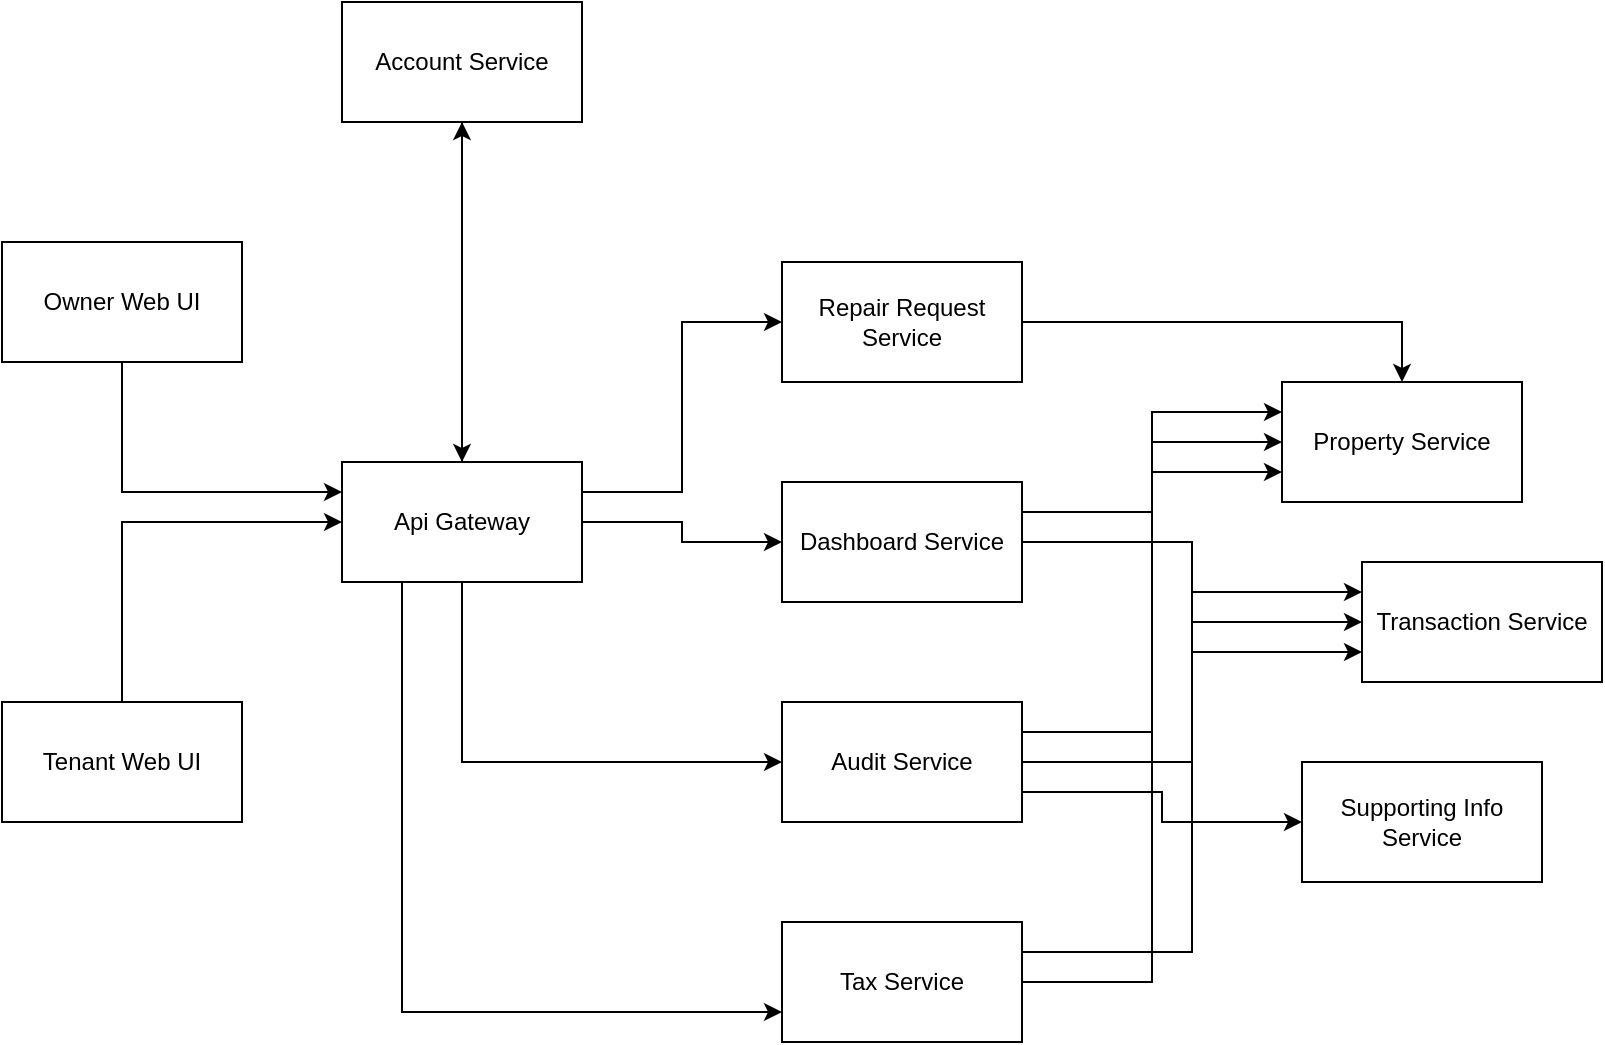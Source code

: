 <mxfile version="21.3.8" type="github">
  <diagram name="Page-1" id="-iYjPRuY2ZhJhJXfoX31">
    <mxGraphModel dx="1379" dy="1896" grid="1" gridSize="10" guides="1" tooltips="1" connect="1" arrows="1" fold="1" page="1" pageScale="1" pageWidth="850" pageHeight="1100" math="0" shadow="0">
      <root>
        <mxCell id="0" />
        <mxCell id="1" parent="0" />
        <mxCell id="F0wVQ8CYgLAxEeg6NbIQ-5" style="edgeStyle=orthogonalEdgeStyle;rounded=0;orthogonalLoop=1;jettySize=auto;html=1;entryX=0.5;entryY=1;entryDx=0;entryDy=0;" edge="1" parent="1" source="TqfyVuyOttuAByPwd0qp-1" target="F0wVQ8CYgLAxEeg6NbIQ-3">
          <mxGeometry relative="1" as="geometry" />
        </mxCell>
        <mxCell id="F0wVQ8CYgLAxEeg6NbIQ-12" style="edgeStyle=orthogonalEdgeStyle;rounded=0;orthogonalLoop=1;jettySize=auto;html=1;exitX=1;exitY=0.5;exitDx=0;exitDy=0;entryX=0;entryY=0.5;entryDx=0;entryDy=0;" edge="1" parent="1" source="TqfyVuyOttuAByPwd0qp-1" target="F0wVQ8CYgLAxEeg6NbIQ-1">
          <mxGeometry relative="1" as="geometry" />
        </mxCell>
        <mxCell id="F0wVQ8CYgLAxEeg6NbIQ-15" style="edgeStyle=orthogonalEdgeStyle;rounded=0;orthogonalLoop=1;jettySize=auto;html=1;exitX=0.5;exitY=1;exitDx=0;exitDy=0;entryX=0;entryY=0.5;entryDx=0;entryDy=0;" edge="1" parent="1" source="TqfyVuyOttuAByPwd0qp-1" target="F0wVQ8CYgLAxEeg6NbIQ-9">
          <mxGeometry relative="1" as="geometry">
            <Array as="points">
              <mxPoint x="250" y="-310" />
            </Array>
          </mxGeometry>
        </mxCell>
        <mxCell id="F0wVQ8CYgLAxEeg6NbIQ-21" style="edgeStyle=orthogonalEdgeStyle;rounded=0;orthogonalLoop=1;jettySize=auto;html=1;exitX=0.25;exitY=1;exitDx=0;exitDy=0;entryX=0;entryY=0.75;entryDx=0;entryDy=0;" edge="1" parent="1" source="TqfyVuyOttuAByPwd0qp-1" target="F0wVQ8CYgLAxEeg6NbIQ-8">
          <mxGeometry relative="1" as="geometry" />
        </mxCell>
        <mxCell id="F0wVQ8CYgLAxEeg6NbIQ-31" style="edgeStyle=orthogonalEdgeStyle;rounded=0;orthogonalLoop=1;jettySize=auto;html=1;exitX=1;exitY=0.25;exitDx=0;exitDy=0;entryX=0;entryY=0.5;entryDx=0;entryDy=0;" edge="1" parent="1" source="TqfyVuyOttuAByPwd0qp-1" target="F0wVQ8CYgLAxEeg6NbIQ-30">
          <mxGeometry relative="1" as="geometry" />
        </mxCell>
        <mxCell id="TqfyVuyOttuAByPwd0qp-1" value="Api Gateway&lt;br&gt;" style="rounded=0;whiteSpace=wrap;html=1;" parent="1" vertex="1">
          <mxGeometry x="190" y="-460" width="120" height="60" as="geometry" />
        </mxCell>
        <mxCell id="TqfyVuyOttuAByPwd0qp-25" style="edgeStyle=orthogonalEdgeStyle;rounded=0;orthogonalLoop=1;jettySize=auto;html=1;exitX=0.5;exitY=1;exitDx=0;exitDy=0;entryX=0;entryY=0.25;entryDx=0;entryDy=0;" parent="1" source="TqfyVuyOttuAByPwd0qp-22" target="TqfyVuyOttuAByPwd0qp-1" edge="1">
          <mxGeometry relative="1" as="geometry" />
        </mxCell>
        <mxCell id="TqfyVuyOttuAByPwd0qp-22" value="Owner Web UI&lt;br&gt;" style="rounded=0;whiteSpace=wrap;html=1;" parent="1" vertex="1">
          <mxGeometry x="20" y="-570" width="120" height="60" as="geometry" />
        </mxCell>
        <mxCell id="TqfyVuyOttuAByPwd0qp-29" style="edgeStyle=orthogonalEdgeStyle;rounded=0;orthogonalLoop=1;jettySize=auto;html=1;exitX=0.5;exitY=0;exitDx=0;exitDy=0;entryX=0;entryY=0.5;entryDx=0;entryDy=0;" parent="1" source="TqfyVuyOttuAByPwd0qp-23" target="TqfyVuyOttuAByPwd0qp-1" edge="1">
          <mxGeometry relative="1" as="geometry" />
        </mxCell>
        <mxCell id="TqfyVuyOttuAByPwd0qp-23" value="Tenant Web UI&lt;br&gt;" style="rounded=0;whiteSpace=wrap;html=1;" parent="1" vertex="1">
          <mxGeometry x="20" y="-340" width="120" height="60" as="geometry" />
        </mxCell>
        <mxCell id="F0wVQ8CYgLAxEeg6NbIQ-22" style="edgeStyle=orthogonalEdgeStyle;rounded=0;orthogonalLoop=1;jettySize=auto;html=1;exitX=1;exitY=0.25;exitDx=0;exitDy=0;" edge="1" parent="1" source="F0wVQ8CYgLAxEeg6NbIQ-1" target="F0wVQ8CYgLAxEeg6NbIQ-10">
          <mxGeometry relative="1" as="geometry" />
        </mxCell>
        <mxCell id="F0wVQ8CYgLAxEeg6NbIQ-23" style="edgeStyle=orthogonalEdgeStyle;rounded=0;orthogonalLoop=1;jettySize=auto;html=1;exitX=1;exitY=0.5;exitDx=0;exitDy=0;entryX=0;entryY=0.5;entryDx=0;entryDy=0;" edge="1" parent="1" source="F0wVQ8CYgLAxEeg6NbIQ-1" target="F0wVQ8CYgLAxEeg6NbIQ-2">
          <mxGeometry relative="1" as="geometry" />
        </mxCell>
        <mxCell id="F0wVQ8CYgLAxEeg6NbIQ-1" value="Dashboard Service" style="rounded=0;whiteSpace=wrap;html=1;" vertex="1" parent="1">
          <mxGeometry x="410" y="-450" width="120" height="60" as="geometry" />
        </mxCell>
        <mxCell id="F0wVQ8CYgLAxEeg6NbIQ-2" value="Transaction Service&lt;br&gt;" style="rounded=0;whiteSpace=wrap;html=1;" vertex="1" parent="1">
          <mxGeometry x="700" y="-410" width="120" height="60" as="geometry" />
        </mxCell>
        <mxCell id="F0wVQ8CYgLAxEeg6NbIQ-6" style="edgeStyle=orthogonalEdgeStyle;rounded=0;orthogonalLoop=1;jettySize=auto;html=1;entryX=0.5;entryY=0;entryDx=0;entryDy=0;" edge="1" parent="1" source="F0wVQ8CYgLAxEeg6NbIQ-3" target="TqfyVuyOttuAByPwd0qp-1">
          <mxGeometry relative="1" as="geometry" />
        </mxCell>
        <mxCell id="F0wVQ8CYgLAxEeg6NbIQ-3" value="Account Service" style="rounded=0;whiteSpace=wrap;html=1;" vertex="1" parent="1">
          <mxGeometry x="190" y="-690" width="120" height="60" as="geometry" />
        </mxCell>
        <mxCell id="F0wVQ8CYgLAxEeg6NbIQ-7" value="Supporting Info Service" style="rounded=0;whiteSpace=wrap;html=1;" vertex="1" parent="1">
          <mxGeometry x="670" y="-310" width="120" height="60" as="geometry" />
        </mxCell>
        <mxCell id="F0wVQ8CYgLAxEeg6NbIQ-27" style="edgeStyle=orthogonalEdgeStyle;rounded=0;orthogonalLoop=1;jettySize=auto;html=1;exitX=1;exitY=0.5;exitDx=0;exitDy=0;entryX=0;entryY=0.25;entryDx=0;entryDy=0;" edge="1" parent="1" source="F0wVQ8CYgLAxEeg6NbIQ-8" target="F0wVQ8CYgLAxEeg6NbIQ-10">
          <mxGeometry relative="1" as="geometry" />
        </mxCell>
        <mxCell id="F0wVQ8CYgLAxEeg6NbIQ-28" style="edgeStyle=orthogonalEdgeStyle;rounded=0;orthogonalLoop=1;jettySize=auto;html=1;exitX=1;exitY=0.25;exitDx=0;exitDy=0;entryX=0;entryY=0.25;entryDx=0;entryDy=0;" edge="1" parent="1" source="F0wVQ8CYgLAxEeg6NbIQ-8" target="F0wVQ8CYgLAxEeg6NbIQ-2">
          <mxGeometry relative="1" as="geometry" />
        </mxCell>
        <mxCell id="F0wVQ8CYgLAxEeg6NbIQ-8" value="Tax Service" style="rounded=0;whiteSpace=wrap;html=1;" vertex="1" parent="1">
          <mxGeometry x="410" y="-230" width="120" height="60" as="geometry" />
        </mxCell>
        <mxCell id="F0wVQ8CYgLAxEeg6NbIQ-25" style="edgeStyle=orthogonalEdgeStyle;rounded=0;orthogonalLoop=1;jettySize=auto;html=1;exitX=1;exitY=0.5;exitDx=0;exitDy=0;entryX=0;entryY=0.75;entryDx=0;entryDy=0;" edge="1" parent="1" source="F0wVQ8CYgLAxEeg6NbIQ-9" target="F0wVQ8CYgLAxEeg6NbIQ-2">
          <mxGeometry relative="1" as="geometry" />
        </mxCell>
        <mxCell id="F0wVQ8CYgLAxEeg6NbIQ-26" style="edgeStyle=orthogonalEdgeStyle;rounded=0;orthogonalLoop=1;jettySize=auto;html=1;exitX=1;exitY=0.25;exitDx=0;exitDy=0;entryX=0;entryY=0.75;entryDx=0;entryDy=0;" edge="1" parent="1" source="F0wVQ8CYgLAxEeg6NbIQ-9" target="F0wVQ8CYgLAxEeg6NbIQ-10">
          <mxGeometry relative="1" as="geometry" />
        </mxCell>
        <mxCell id="F0wVQ8CYgLAxEeg6NbIQ-29" style="edgeStyle=orthogonalEdgeStyle;rounded=0;orthogonalLoop=1;jettySize=auto;html=1;exitX=1;exitY=0.75;exitDx=0;exitDy=0;" edge="1" parent="1" source="F0wVQ8CYgLAxEeg6NbIQ-9" target="F0wVQ8CYgLAxEeg6NbIQ-7">
          <mxGeometry relative="1" as="geometry" />
        </mxCell>
        <mxCell id="F0wVQ8CYgLAxEeg6NbIQ-9" value="Audit Service" style="rounded=0;whiteSpace=wrap;html=1;" vertex="1" parent="1">
          <mxGeometry x="410" y="-340" width="120" height="60" as="geometry" />
        </mxCell>
        <mxCell id="F0wVQ8CYgLAxEeg6NbIQ-10" value="Property Service" style="rounded=0;whiteSpace=wrap;html=1;" vertex="1" parent="1">
          <mxGeometry x="660" y="-500" width="120" height="60" as="geometry" />
        </mxCell>
        <mxCell id="F0wVQ8CYgLAxEeg6NbIQ-32" style="edgeStyle=orthogonalEdgeStyle;rounded=0;orthogonalLoop=1;jettySize=auto;html=1;exitX=1;exitY=0.5;exitDx=0;exitDy=0;entryX=0.5;entryY=0;entryDx=0;entryDy=0;" edge="1" parent="1" source="F0wVQ8CYgLAxEeg6NbIQ-30" target="F0wVQ8CYgLAxEeg6NbIQ-10">
          <mxGeometry relative="1" as="geometry" />
        </mxCell>
        <mxCell id="F0wVQ8CYgLAxEeg6NbIQ-30" value="Repair Request Service" style="rounded=0;whiteSpace=wrap;html=1;" vertex="1" parent="1">
          <mxGeometry x="410" y="-560" width="120" height="60" as="geometry" />
        </mxCell>
      </root>
    </mxGraphModel>
  </diagram>
</mxfile>
